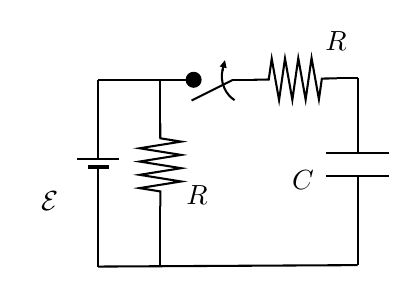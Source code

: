 

\tikzset{every picture/.style={line width=0.75pt}} %set default line width to 0.75pt        

\begin{tikzpicture}[x=0.75pt,y=0.75pt,yscale=-1,xscale=1]
%uncomment if require: \path (0,132); %set diagram left start at 0, and has height of 132

%Shape: Contact [id:dp9020222971989071] 
\draw   (155,54.5) -- (155,62.5) (155,81.17) -- (155,73.17) (170,62.5) -- (140,62.5) (170,73.17) -- (140,73.17) ;
%Straight Lines [id:da8517094489005139] 
\draw    (30.01,68) -- (30.01,117) ;
%Straight Lines [id:da15861917495219213] 
\draw    (30.01,27) -- (76.01,27) ;
\draw [shift={(76.01,27)}, rotate = 0] [color={rgb, 255:red, 0; green, 0; blue, 0 }  ][fill={rgb, 255:red, 0; green, 0; blue, 0 }  ][line width=0.75]      (0, 0) circle [x radius= 3.35, y radius= 3.35]   ;
%Shape: Resistor [id:dp8347552004854055] 
\draw   (105.01,27) -- (112.2,26.87) -- (113.63,16.85) -- (117.18,36.79) -- (120.03,16.74) -- (123.58,36.68) -- (126.43,16.62) -- (129.98,36.57) -- (132.83,16.51) -- (136.38,36.45) -- (137.8,26.43) -- (145,26.3) ;
%Straight Lines [id:da9157077182361271] 
\draw    (155,81.17) -- (155,116.3) ;
%Straight Lines [id:da30235546210021846] 
\draw    (155,26.3) -- (155,54.5) ;
%Straight Lines [id:da647195221220026] 
\draw    (95.01,27) -- (105.01,27) ;
%Straight Lines [id:da4246358296316517] 
\draw    (145,26.3) -- (155,26.3) ;
%Straight Lines [id:da9711568586201478] 
\draw    (20.01,65) -- (40.01,65) ;
%Straight Lines [id:da9668155180554656] 
\draw [line width=1.5]    (25.01,69) -- (35.01,69) ;
%Straight Lines [id:da7812558147650364] 
\draw    (30.01,27) -- (30.01,65) ;
%Straight Lines [id:da5477776172235866] 
\draw    (95.01,27) -- (75.01,37) ;
%Shape: Arc [id:dp02046147036812096] 
\draw  [draw opacity=0] (95.72,36.82) .. controls (93.71,35.49) and (92.03,33.61) .. (90.92,31.27) .. controls (89.42,28.12) and (89.23,24.68) .. (90.12,21.57) -- (103.36,25.36) -- cycle ; \draw   (95.72,36.82) .. controls (93.71,35.49) and (92.03,33.61) .. (90.92,31.27) .. controls (89.42,28.12) and (89.23,24.68) .. (90.12,21.57) ;  
%Straight Lines [id:da4129201028021372] 
\draw    (90.39,20.48) -- (89.83,22.71) ;
\draw [shift={(91.12,17.57)}, rotate = 104] [fill={rgb, 255:red, 0; green, 0; blue, 0 }  ][line width=0.08]  [draw opacity=0] (3.57,-1.72) -- (0,0) -- (3.57,1.72) -- cycle    ;
%Straight Lines [id:da8971229986511369] 
\draw    (30.01,117) -- (155,116.3) ;
%Shape: Resistor [id:dp4558184021235765] 
\draw   (60,48) -- (60,55.2) -- (70,56.8) -- (50,60) -- (70,63.2) -- (50,66.4) -- (70,69.6) -- (50,72.8) -- (70,76) -- (50,79.2) -- (60,80.8) -- (60,88) ;
%Straight Lines [id:da11588619345584061] 
\draw    (60,88) -- (60,117) ;
%Straight Lines [id:da9049803683134023] 
\draw    (60,27) -- (60,55.2) ;

% Text Node
\draw (138.01,2.4) node [anchor=north west][inner sep=0.75pt]    {$R$};
% Text Node
\draw (122.01,69.4) node [anchor=north west][inner sep=0.75pt]    {$C$};
% Text Node
\draw (71,76.4) node [anchor=north west][inner sep=0.75pt]    {$R$};
% Text Node
\draw (1,79.4) node [anchor=north west][inner sep=0.75pt]    {$\mathcal{E}$};


\end{tikzpicture}
